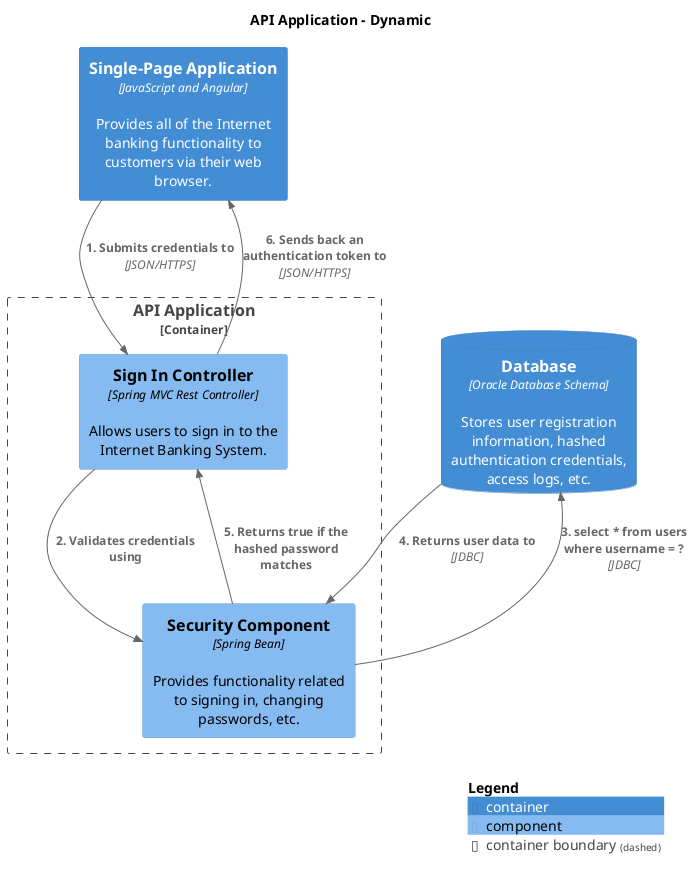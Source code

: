 @startuml
set separator none
title API Application - Dynamic

top to bottom direction

!include <C4/C4>
!include <C4/C4_Context>
!include <C4/C4_Container>
!include <C4/C4_Component>

Container_Boundary("InternetBankingSystem.APIApplication_boundary", "API Application", $tags="") {
  Component(InternetBankingSystem.APIApplication.SignInController, "Sign In Controller", $techn="Spring MVC Rest Controller", $descr="Allows users to sign in to the Internet Banking System.", $tags="", $link="")
  Component(InternetBankingSystem.APIApplication.SecurityComponent, "Security Component", $techn="Spring Bean", $descr="Provides functionality related to signing in, changing passwords, etc.", $tags="", $link="")
}

Container(InternetBankingSystem.SinglePageApplication, "Single-Page Application", $techn="JavaScript and Angular", $descr="Provides all of the Internet banking functionality to customers via their web browser.", $tags="", $link="")
ContainerDb(InternetBankingSystem.Database, "Database", $techn="Oracle Database Schema", $descr="Stores user registration information, hashed authentication credentials, access logs, etc.", $tags="", $link="")

Rel(InternetBankingSystem.SinglePageApplication, InternetBankingSystem.APIApplication.SignInController, "1. Submits credentials to", $techn="JSON/HTTPS", $tags="", $link="")
Rel(InternetBankingSystem.APIApplication.SignInController, InternetBankingSystem.APIApplication.SecurityComponent, "2. Validates credentials using", $techn="", $tags="", $link="")
Rel(InternetBankingSystem.APIApplication.SecurityComponent, InternetBankingSystem.Database, "3. select * from users where username = ?", $techn="JDBC", $tags="", $link="")
Rel(InternetBankingSystem.Database, InternetBankingSystem.APIApplication.SecurityComponent, "4. Returns user data to", $techn="JDBC", $tags="", $link="")
Rel(InternetBankingSystem.APIApplication.SecurityComponent, InternetBankingSystem.APIApplication.SignInController, "5. Returns true if the hashed password matches", $techn="", $tags="", $link="")
Rel(InternetBankingSystem.APIApplication.SignInController, InternetBankingSystem.SinglePageApplication, "6. Sends back an authentication token to", $techn="JSON/HTTPS", $tags="", $link="")

SHOW_LEGEND(true)
@enduml